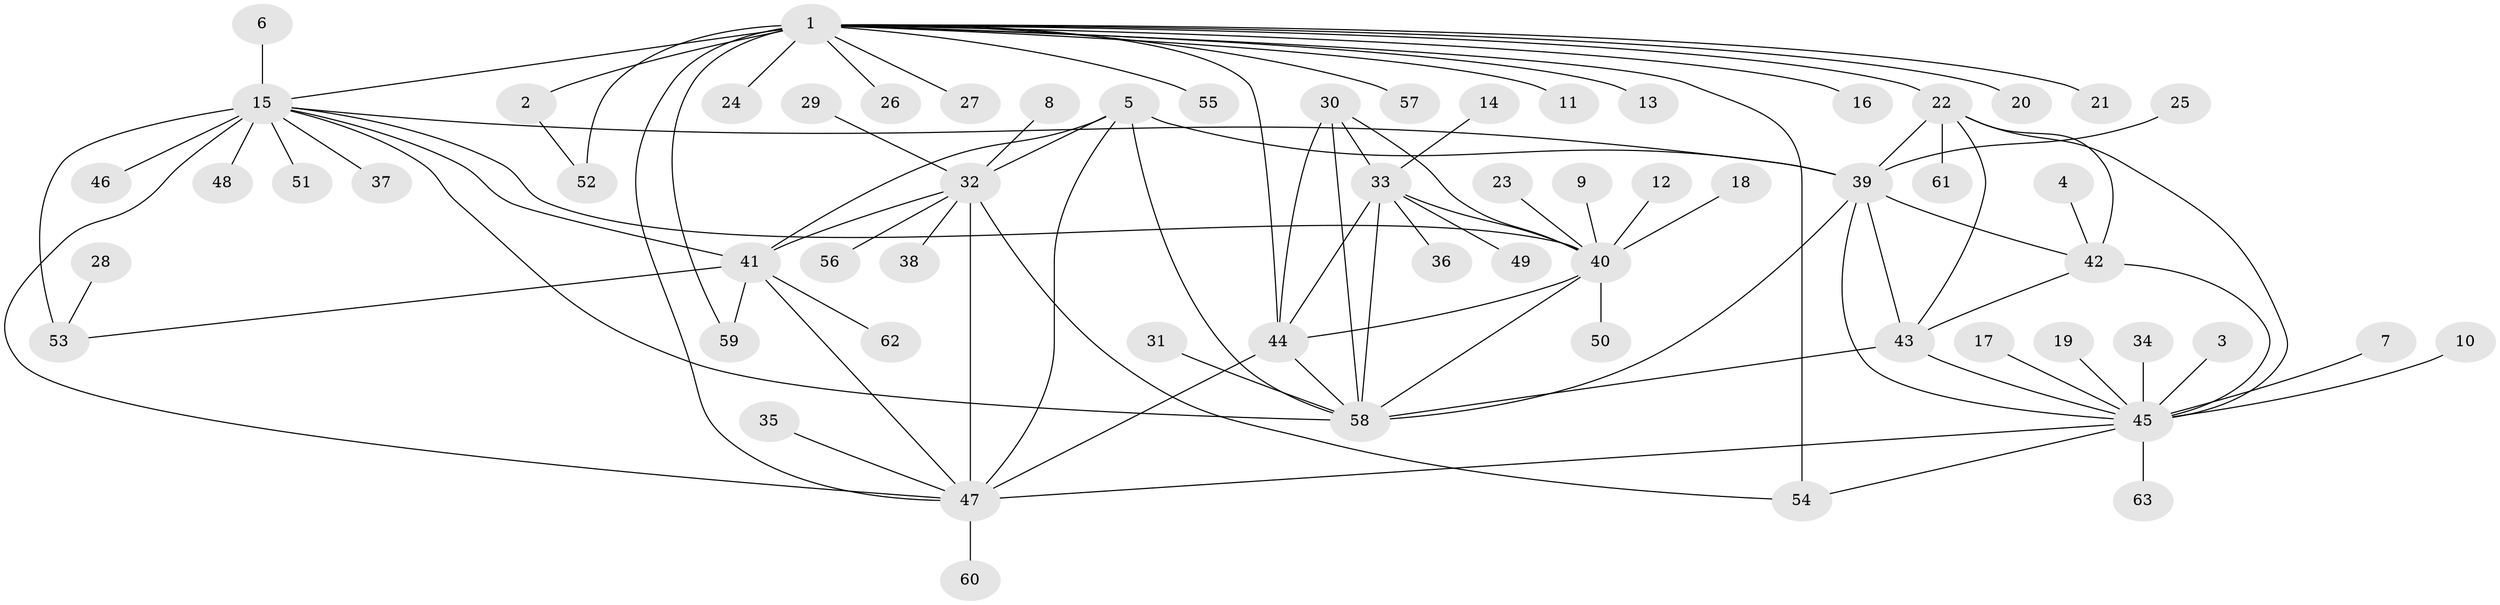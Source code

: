 // original degree distribution, {12: 0.01652892561983471, 9: 0.03305785123966942, 5: 0.01652892561983471, 10: 0.01652892561983471, 7: 0.05785123966942149, 6: 0.04132231404958678, 8: 0.03305785123966942, 13: 0.01652892561983471, 11: 0.008264462809917356, 16: 0.008264462809917356, 1: 0.5619834710743802, 2: 0.17355371900826447, 3: 0.01652892561983471}
// Generated by graph-tools (version 1.1) at 2025/50/03/09/25 03:50:42]
// undirected, 63 vertices, 93 edges
graph export_dot {
graph [start="1"]
  node [color=gray90,style=filled];
  1;
  2;
  3;
  4;
  5;
  6;
  7;
  8;
  9;
  10;
  11;
  12;
  13;
  14;
  15;
  16;
  17;
  18;
  19;
  20;
  21;
  22;
  23;
  24;
  25;
  26;
  27;
  28;
  29;
  30;
  31;
  32;
  33;
  34;
  35;
  36;
  37;
  38;
  39;
  40;
  41;
  42;
  43;
  44;
  45;
  46;
  47;
  48;
  49;
  50;
  51;
  52;
  53;
  54;
  55;
  56;
  57;
  58;
  59;
  60;
  61;
  62;
  63;
  1 -- 2 [weight=4.0];
  1 -- 11 [weight=1.0];
  1 -- 13 [weight=1.0];
  1 -- 15 [weight=1.0];
  1 -- 16 [weight=1.0];
  1 -- 20 [weight=1.0];
  1 -- 21 [weight=1.0];
  1 -- 22 [weight=1.0];
  1 -- 24 [weight=1.0];
  1 -- 26 [weight=1.0];
  1 -- 27 [weight=1.0];
  1 -- 44 [weight=1.0];
  1 -- 47 [weight=1.0];
  1 -- 52 [weight=4.0];
  1 -- 54 [weight=1.0];
  1 -- 55 [weight=1.0];
  1 -- 57 [weight=1.0];
  1 -- 59 [weight=1.0];
  2 -- 52 [weight=1.0];
  3 -- 45 [weight=1.0];
  4 -- 42 [weight=1.0];
  5 -- 32 [weight=2.0];
  5 -- 39 [weight=1.0];
  5 -- 41 [weight=2.0];
  5 -- 47 [weight=4.0];
  5 -- 58 [weight=1.0];
  6 -- 15 [weight=1.0];
  7 -- 45 [weight=1.0];
  8 -- 32 [weight=1.0];
  9 -- 40 [weight=1.0];
  10 -- 45 [weight=1.0];
  12 -- 40 [weight=1.0];
  14 -- 33 [weight=1.0];
  15 -- 37 [weight=1.0];
  15 -- 39 [weight=1.0];
  15 -- 40 [weight=1.0];
  15 -- 41 [weight=3.0];
  15 -- 46 [weight=1.0];
  15 -- 47 [weight=1.0];
  15 -- 48 [weight=1.0];
  15 -- 51 [weight=1.0];
  15 -- 53 [weight=6.0];
  15 -- 58 [weight=1.0];
  17 -- 45 [weight=1.0];
  18 -- 40 [weight=1.0];
  19 -- 45 [weight=1.0];
  22 -- 39 [weight=2.0];
  22 -- 42 [weight=2.0];
  22 -- 43 [weight=2.0];
  22 -- 45 [weight=2.0];
  22 -- 61 [weight=1.0];
  23 -- 40 [weight=1.0];
  25 -- 39 [weight=1.0];
  28 -- 53 [weight=1.0];
  29 -- 32 [weight=1.0];
  30 -- 33 [weight=1.0];
  30 -- 40 [weight=1.0];
  30 -- 44 [weight=1.0];
  30 -- 58 [weight=2.0];
  31 -- 58 [weight=1.0];
  32 -- 38 [weight=1.0];
  32 -- 41 [weight=1.0];
  32 -- 47 [weight=2.0];
  32 -- 54 [weight=1.0];
  32 -- 56 [weight=1.0];
  33 -- 36 [weight=1.0];
  33 -- 40 [weight=1.0];
  33 -- 44 [weight=1.0];
  33 -- 49 [weight=1.0];
  33 -- 58 [weight=2.0];
  34 -- 45 [weight=1.0];
  35 -- 47 [weight=1.0];
  39 -- 42 [weight=1.0];
  39 -- 43 [weight=1.0];
  39 -- 45 [weight=1.0];
  39 -- 58 [weight=2.0];
  40 -- 44 [weight=1.0];
  40 -- 50 [weight=1.0];
  40 -- 58 [weight=2.0];
  41 -- 47 [weight=2.0];
  41 -- 53 [weight=2.0];
  41 -- 59 [weight=1.0];
  41 -- 62 [weight=1.0];
  42 -- 43 [weight=1.0];
  42 -- 45 [weight=1.0];
  43 -- 45 [weight=1.0];
  43 -- 58 [weight=1.0];
  44 -- 47 [weight=1.0];
  44 -- 58 [weight=2.0];
  45 -- 47 [weight=1.0];
  45 -- 54 [weight=1.0];
  45 -- 63 [weight=1.0];
  47 -- 60 [weight=1.0];
}
